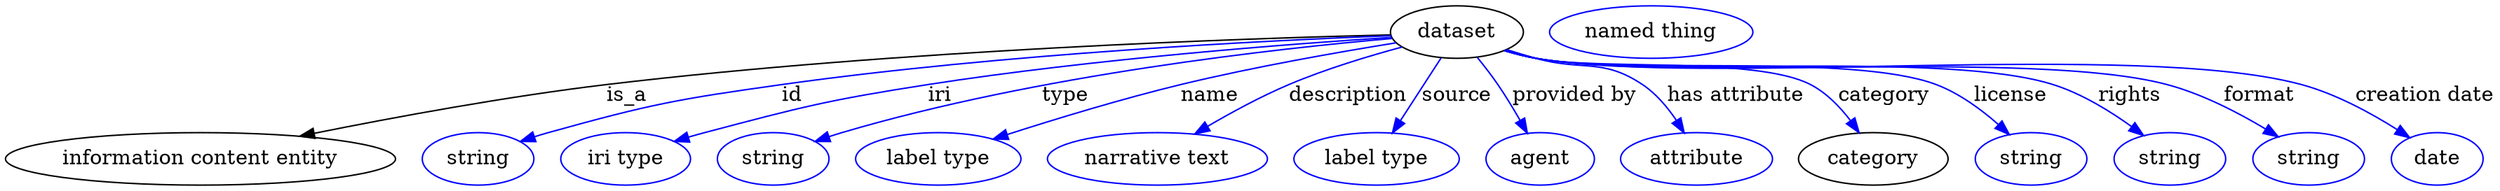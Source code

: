 digraph {
	graph [bb="0,0,1391.3,123"];
	node [label="\N"];
	dataset	 [height=0.5,
		label=dataset,
		pos="807.34,105",
		width=0.97491];
	"information content entity"	 [height=0.5,
		pos="103.34,18",
		width=2.8706];
	dataset -> "information content entity"	 [label=is_a,
		lp="340.34,61.5",
		pos="e,159.56,33.104 772.06,104.11 692.61,101.73 493.74,93.605 329.34,69 274.98,60.864 214.25,46.88 169.44,35.611"];
	id	 [color=blue,
		height=0.5,
		label=string,
		pos="255.34,18",
		width=0.84854];
	dataset -> id	 [color=blue,
		label=id,
		lp="434.84,61.5",
		pos="e,279.17,29.571 772.2,103.38 705.14,99.895 554.45,90.245 429.34,69 368.87,58.732 353.32,56 295.34,36 293.09,35.225 290.8,34.371 \
288.5,33.469",
		style=solid];
	iri	 [color=blue,
		height=0.5,
		label="iri type",
		pos="340.34,18",
		width=1.011];
	dataset -> iri	 [color=blue,
		label=iri,
		lp="518.84,61.5",
		pos="e,368.23,29.788 772.59,102.27 717.2,97.569 605.61,86.727 512.34,69 455.05,58.11 440.75,54.199 385.34,36 382.81,35.167 380.21,34.264 \
377.6,33.322",
		style=solid];
	type	 [color=blue,
		height=0.5,
		label=string,
		pos="425.34,18",
		width=0.84854];
	dataset -> type	 [color=blue,
		label=type,
		lp="588.34,61.5",
		pos="e,449.2,29.488 772.48,101.31 709.62,93.937 573.74,74.649 465.34,36 463.1,35.202 460.81,34.33 458.52,33.416",
		style=solid];
	name	 [color=blue,
		height=0.5,
		label="label type",
		pos="519.34,18",
		width=1.2638];
	dataset -> name	 [color=blue,
		label=name,
		lp="673.84,61.5",
		pos="e,551.29,30.908 774.79,98.263 744.41,91.709 697.94,81.006 658.34,69 625.15,58.937 588.33,45.314 560.93,34.679",
		style=solid];
	description	 [color=blue,
		height=0.5,
		label="narrative text",
		pos="640.34,18",
		width=1.6068];
	dataset -> description	 [color=blue,
		label=description,
		lp="747.84,61.5",
		pos="e,662.84,34.676 777.89,94.953 759.98,88.421 736.87,79.234 717.34,69 701.61,60.757 685.08,50.102 671.39,40.664",
		style=solid];
	source	 [color=blue,
		height=0.5,
		label="label type",
		pos="761.34,18",
		width=1.2638];
	dataset -> source	 [color=blue,
		label=source,
		lp="805.34,61.5",
		pos="e,770.79,35.878 798.03,87.394 791.59,75.211 782.9,58.767 775.59,44.944",
		style=solid];
	"provided by"	 [color=blue,
		height=0.5,
		label=agent,
		pos="854.34,18",
		width=0.83048];
	dataset -> "provided by"	 [color=blue,
		label="provided by",
		lp="868.34,61.5",
		pos="e,845.18,35.513 817.18,87.461 820.44,81.604 824.07,75.033 827.34,69 831.67,61.025 836.31,52.31 840.51,44.376",
		style=solid];
	"has attribute"	 [color=blue,
		height=0.5,
		label=attribute,
		pos="942.34,18",
		width=1.1193];
	dataset -> "has attribute"	 [color=blue,
		label="has attribute",
		lp="953.84,61.5",
		pos="e,933.2,35.805 834.69,93.482 840.18,91.264 845.92,89.008 851.34,87 875.06,78.206 884.94,83.955 905.34,69 914.21,62.501 921.82,53.245 \
927.79,44.398",
		style=solid];
	category	 [height=0.5,
		pos="1041.3,18",
		width=1.1374];
	dataset -> category	 [color=blue,
		label=category,
		lp="1035.8,61.5",
		pos="e,1029,35.66 833.95,92.821 839.6,90.604 845.6,88.517 851.34,87 912,70.988 935.17,96.94 991.34,69 1003.3,63.046 1014.1,53.062 1022.5,\
43.498",
		style=solid];
	license	 [color=blue,
		height=0.5,
		label=string,
		pos="1130.3,18",
		width=0.84854];
	dataset -> license	 [color=blue,
		label=license,
		lp="1109.3,61.5",
		pos="e,1115.2,33.663 833.43,92.812 839.22,90.539 845.4,88.431 851.34,87 943.27,64.843 975.1,102.99 1063.3,69 1079.8,62.664 1095.6,50.981 \
1107.7,40.395",
		style=solid];
	rights	 [color=blue,
		height=0.5,
		label=string,
		pos="1209.3,18",
		width=0.84854];
	dataset -> rights	 [color=blue,
		label=rights,
		lp="1177.8,61.5",
		pos="e,1192.4,33.046 833.41,92.719 839.2,90.451 845.39,88.369 851.34,87 973.3,58.94 1013.7,108.9 1132.3,69 1151.4,62.59 1170.3,50.224 \
1184.5,39.274",
		style=solid];
	format	 [color=blue,
		height=0.5,
		label=string,
		pos="1288.3,18",
		width=0.84854];
	dataset -> format	 [color=blue,
		label=format,
		lp="1250.8,61.5",
		pos="e,1269.3,32.149 833.4,92.665 839.19,90.4 845.38,88.334 851.34,87 1001.6,53.374 1049.4,111.76 1197.3,69 1220.2,62.405 1243.5,49.183 \
1260.8,37.855",
		style=solid];
	"creation date"	 [color=blue,
		height=0.5,
		label=date,
		pos="1364.3,18",
		width=0.75];
	dataset -> "creation date"	 [color=blue,
		label="creation date",
		lp="1342.3,61.5",
		pos="e,1346.3,31.497 833.39,92.623 839.18,90.361 845.37,88.306 851.34,87 943.03,66.931 1183,94.644 1273.3,69 1296.6,62.385 1320.4,48.769 \
1337.8,37.27",
		style=solid];
	"named thing_category"	 [color=blue,
		height=0.5,
		label="named thing",
		pos="915.34,105",
		width=1.5346];
}
